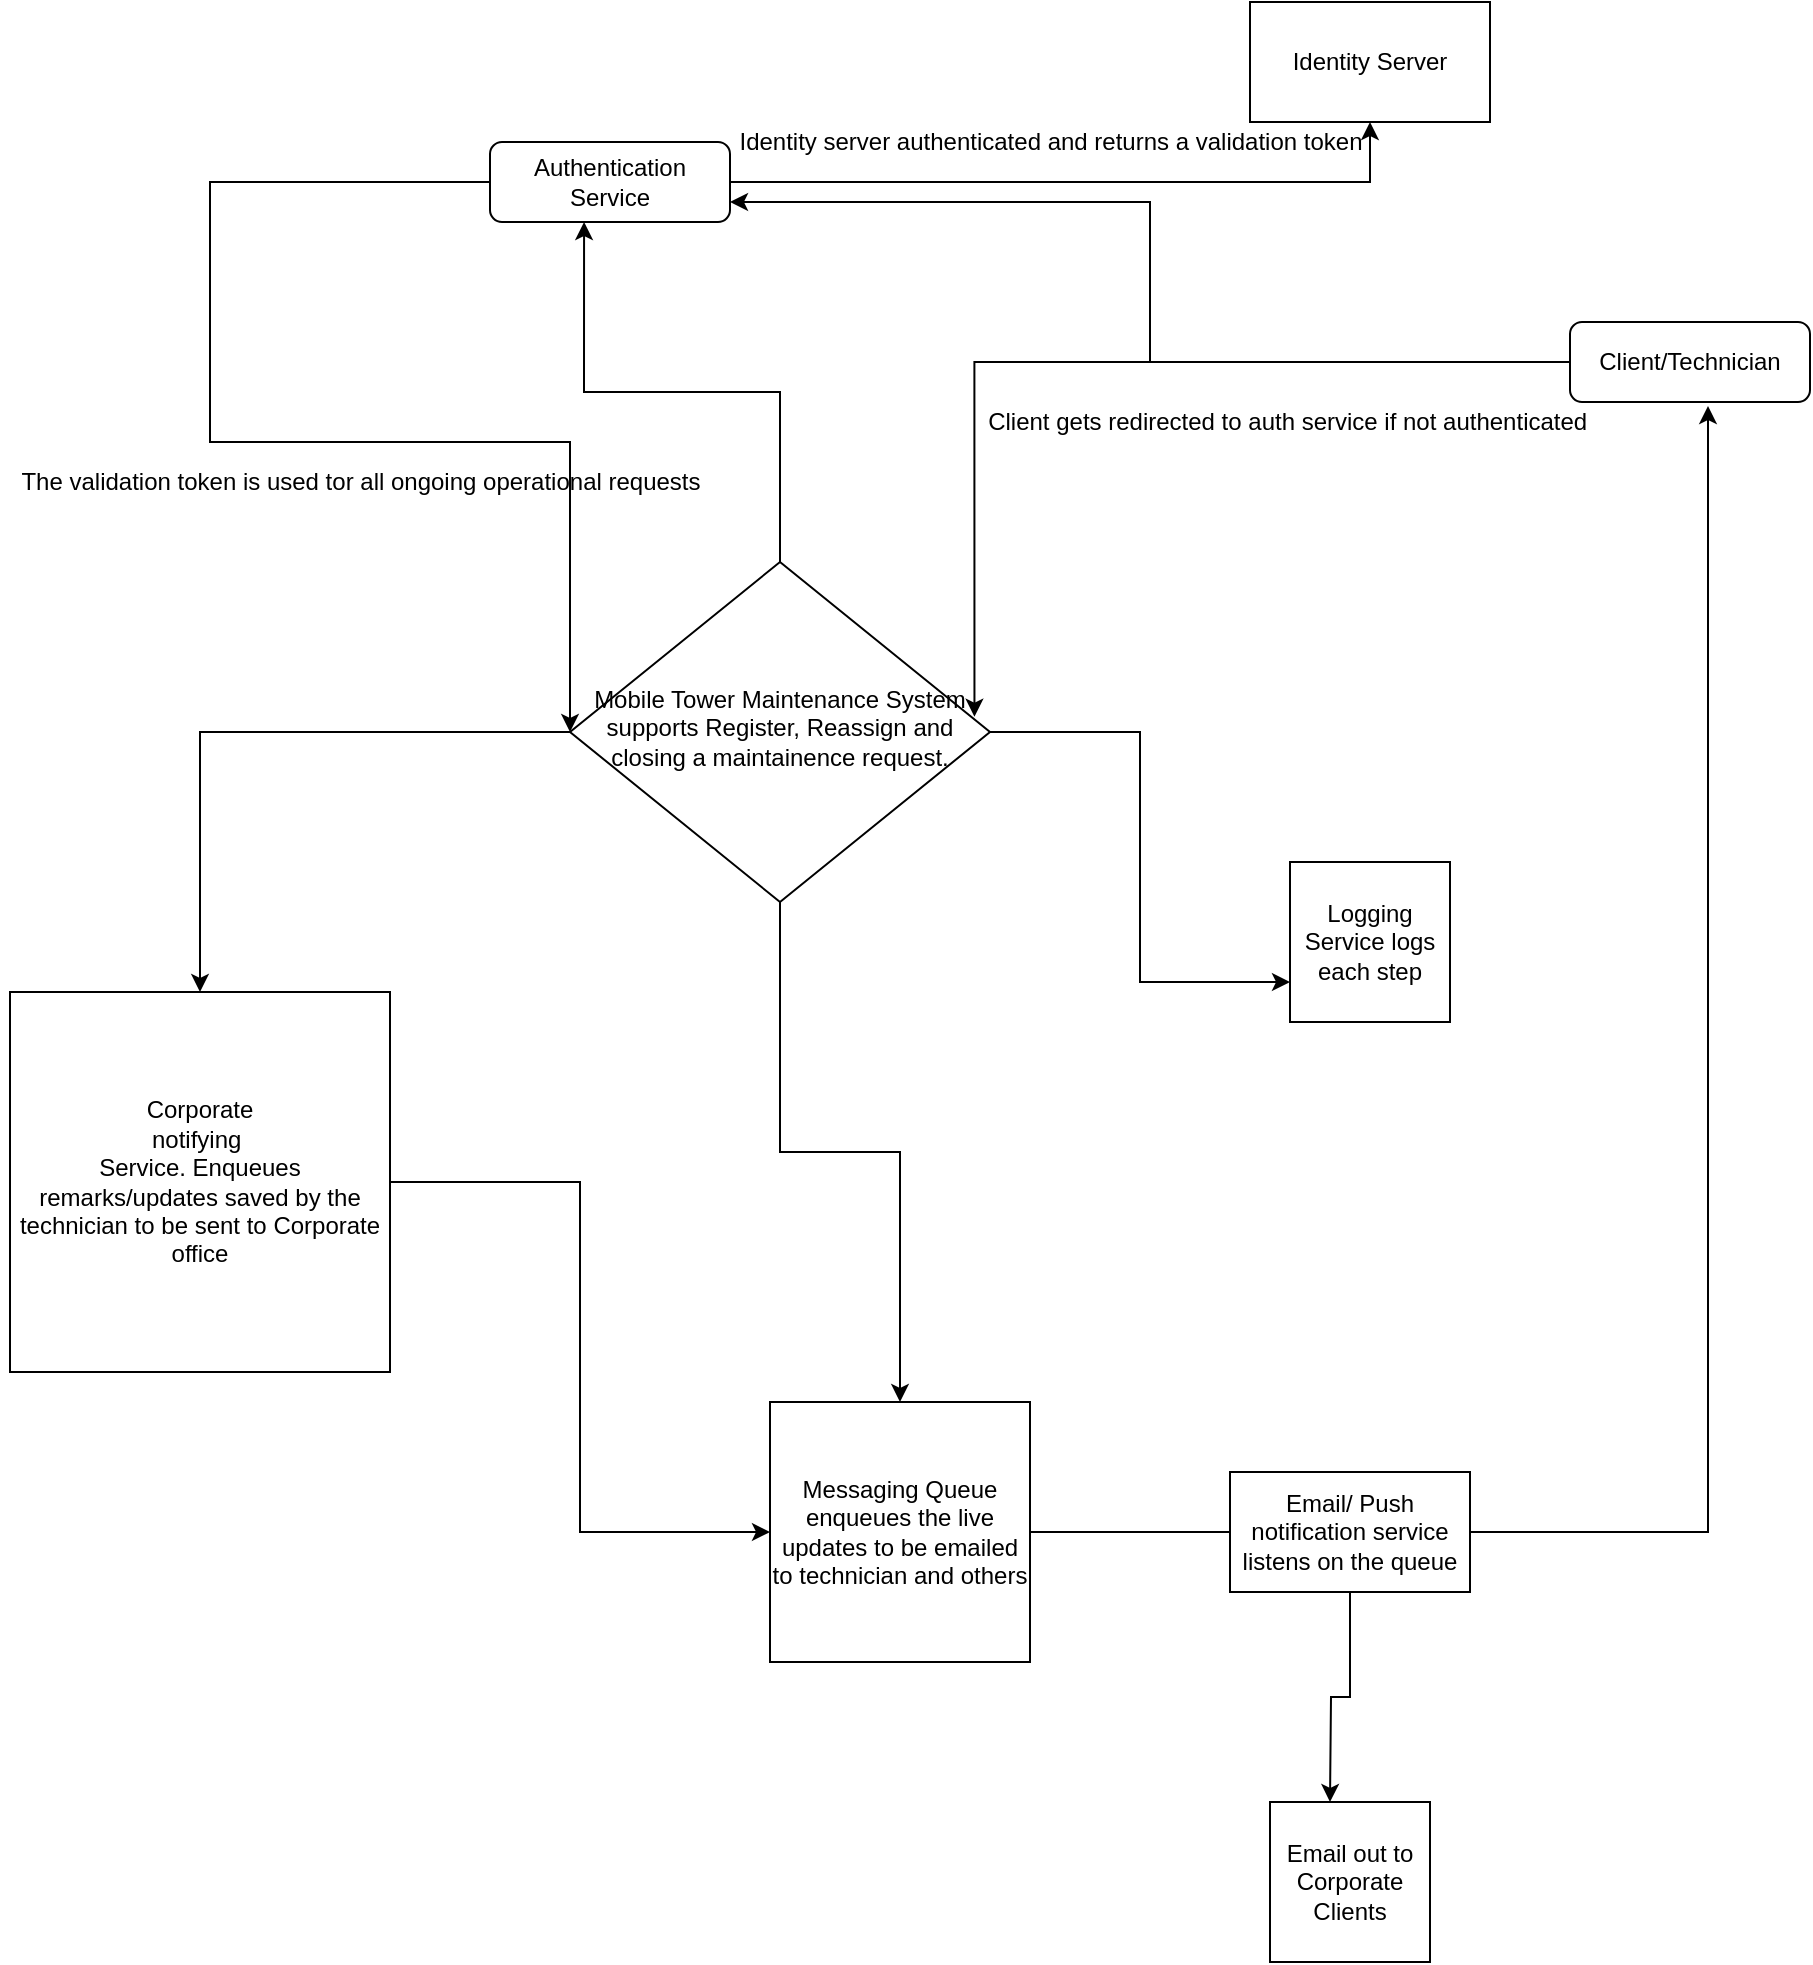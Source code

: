 <mxfile version="14.6.6" type="github"><diagram id="C5RBs43oDa-KdzZeNtuy" name="Page-1"><mxGraphModel dx="1695" dy="520" grid="1" gridSize="10" guides="1" tooltips="1" connect="1" arrows="1" fold="1" page="1" pageScale="1" pageWidth="827" pageHeight="1169" math="0" shadow="0"><root><mxCell id="WIyWlLk6GJQsqaUBKTNV-0"/><mxCell id="WIyWlLk6GJQsqaUBKTNV-1" parent="WIyWlLk6GJQsqaUBKTNV-0"/><mxCell id="AuDrFStmvgJAZGTVy6B0-2" value="" style="edgeStyle=orthogonalEdgeStyle;rounded=0;orthogonalLoop=1;jettySize=auto;html=1;" parent="WIyWlLk6GJQsqaUBKTNV-1" source="WIyWlLk6GJQsqaUBKTNV-3" target="AuDrFStmvgJAZGTVy6B0-0" edge="1"><mxGeometry relative="1" as="geometry"/></mxCell><mxCell id="AuDrFStmvgJAZGTVy6B0-11" style="edgeStyle=orthogonalEdgeStyle;rounded=0;orthogonalLoop=1;jettySize=auto;html=1;entryX=0;entryY=0.5;entryDx=0;entryDy=0;" parent="WIyWlLk6GJQsqaUBKTNV-1" source="WIyWlLk6GJQsqaUBKTNV-3" target="WIyWlLk6GJQsqaUBKTNV-6" edge="1"><mxGeometry relative="1" as="geometry"><Array as="points"><mxPoint x="20" y="100"/><mxPoint x="20" y="230"/><mxPoint x="200" y="230"/></Array></mxGeometry></mxCell><mxCell id="WIyWlLk6GJQsqaUBKTNV-3" value="Authentication Service" style="rounded=1;whiteSpace=wrap;html=1;fontSize=12;glass=0;strokeWidth=1;shadow=0;" parent="WIyWlLk6GJQsqaUBKTNV-1" vertex="1"><mxGeometry x="160" y="80" width="120" height="40" as="geometry"/></mxCell><mxCell id="AuDrFStmvgJAZGTVy6B0-3" style="edgeStyle=orthogonalEdgeStyle;rounded=0;orthogonalLoop=1;jettySize=auto;html=1;entryX=0.392;entryY=1;entryDx=0;entryDy=0;entryPerimeter=0;" parent="WIyWlLk6GJQsqaUBKTNV-1" source="WIyWlLk6GJQsqaUBKTNV-6" target="WIyWlLk6GJQsqaUBKTNV-3" edge="1"><mxGeometry relative="1" as="geometry"/></mxCell><mxCell id="AuDrFStmvgJAZGTVy6B0-19" style="edgeStyle=orthogonalEdgeStyle;rounded=0;orthogonalLoop=1;jettySize=auto;html=1;entryX=0;entryY=0.75;entryDx=0;entryDy=0;" parent="WIyWlLk6GJQsqaUBKTNV-1" source="WIyWlLk6GJQsqaUBKTNV-6" target="AuDrFStmvgJAZGTVy6B0-17" edge="1"><mxGeometry relative="1" as="geometry"/></mxCell><mxCell id="AuDrFStmvgJAZGTVy6B0-20" style="edgeStyle=orthogonalEdgeStyle;rounded=0;orthogonalLoop=1;jettySize=auto;html=1;entryX=0.5;entryY=0;entryDx=0;entryDy=0;" parent="WIyWlLk6GJQsqaUBKTNV-1" source="WIyWlLk6GJQsqaUBKTNV-6" target="AuDrFStmvgJAZGTVy6B0-15" edge="1"><mxGeometry relative="1" as="geometry"/></mxCell><mxCell id="AuDrFStmvgJAZGTVy6B0-23" style="edgeStyle=orthogonalEdgeStyle;rounded=0;orthogonalLoop=1;jettySize=auto;html=1;entryX=0.5;entryY=0;entryDx=0;entryDy=0;" parent="WIyWlLk6GJQsqaUBKTNV-1" source="WIyWlLk6GJQsqaUBKTNV-6" target="AuDrFStmvgJAZGTVy6B0-22" edge="1"><mxGeometry relative="1" as="geometry"><mxPoint x="80" y="480" as="targetPoint"/></mxGeometry></mxCell><mxCell id="WIyWlLk6GJQsqaUBKTNV-6" value="Mobile Tower Maintenance System&lt;br&gt;supports Register, Reassign and closing a maintainence request." style="rhombus;whiteSpace=wrap;html=1;shadow=0;fontFamily=Helvetica;fontSize=12;align=center;strokeWidth=1;spacing=6;spacingTop=-4;" parent="WIyWlLk6GJQsqaUBKTNV-1" vertex="1"><mxGeometry x="200" y="290" width="210" height="170" as="geometry"/></mxCell><mxCell id="AuDrFStmvgJAZGTVy6B0-5" style="edgeStyle=orthogonalEdgeStyle;rounded=0;orthogonalLoop=1;jettySize=auto;html=1;entryX=0.963;entryY=0.455;entryDx=0;entryDy=0;entryPerimeter=0;" parent="WIyWlLk6GJQsqaUBKTNV-1" source="WIyWlLk6GJQsqaUBKTNV-7" target="WIyWlLk6GJQsqaUBKTNV-6" edge="1"><mxGeometry relative="1" as="geometry"/></mxCell><mxCell id="AuDrFStmvgJAZGTVy6B0-6" style="edgeStyle=orthogonalEdgeStyle;rounded=0;orthogonalLoop=1;jettySize=auto;html=1;entryX=1;entryY=0.75;entryDx=0;entryDy=0;" parent="WIyWlLk6GJQsqaUBKTNV-1" source="WIyWlLk6GJQsqaUBKTNV-7" target="WIyWlLk6GJQsqaUBKTNV-3" edge="1"><mxGeometry relative="1" as="geometry"><mxPoint x="330" y="120" as="targetPoint"/></mxGeometry></mxCell><mxCell id="WIyWlLk6GJQsqaUBKTNV-7" value="Client/Technician" style="rounded=1;whiteSpace=wrap;html=1;fontSize=12;glass=0;strokeWidth=1;shadow=0;" parent="WIyWlLk6GJQsqaUBKTNV-1" vertex="1"><mxGeometry x="700" y="170" width="120" height="40" as="geometry"/></mxCell><mxCell id="AuDrFStmvgJAZGTVy6B0-0" value="Identity Server" style="rounded=0;whiteSpace=wrap;html=1;" parent="WIyWlLk6GJQsqaUBKTNV-1" vertex="1"><mxGeometry x="540" y="10" width="120" height="60" as="geometry"/></mxCell><mxCell id="AuDrFStmvgJAZGTVy6B0-7" value="Client gets redirected to auth service if not authenticated&amp;nbsp;" style="text;html=1;align=center;verticalAlign=middle;resizable=0;points=[];autosize=1;strokeColor=none;" parent="WIyWlLk6GJQsqaUBKTNV-1" vertex="1"><mxGeometry x="400" y="210" width="320" height="20" as="geometry"/></mxCell><mxCell id="AuDrFStmvgJAZGTVy6B0-12" value="Identity server authenticated and returns a validation token" style="text;html=1;align=center;verticalAlign=middle;resizable=0;points=[];autosize=1;strokeColor=none;" parent="WIyWlLk6GJQsqaUBKTNV-1" vertex="1"><mxGeometry x="275" y="70" width="330" height="20" as="geometry"/></mxCell><mxCell id="AuDrFStmvgJAZGTVy6B0-13" value="The validation token is used tor all ongoing operational requests" style="text;html=1;align=center;verticalAlign=middle;resizable=0;points=[];autosize=1;strokeColor=none;" parent="WIyWlLk6GJQsqaUBKTNV-1" vertex="1"><mxGeometry x="-85" y="240" width="360" height="20" as="geometry"/></mxCell><mxCell id="AuDrFStmvgJAZGTVy6B0-21" style="edgeStyle=orthogonalEdgeStyle;rounded=0;orthogonalLoop=1;jettySize=auto;html=1;entryX=0.575;entryY=1.05;entryDx=0;entryDy=0;entryPerimeter=0;" parent="WIyWlLk6GJQsqaUBKTNV-1" source="AuDrFStmvgJAZGTVy6B0-15" target="WIyWlLk6GJQsqaUBKTNV-7" edge="1"><mxGeometry relative="1" as="geometry"><mxPoint x="770" y="410" as="targetPoint"/></mxGeometry></mxCell><mxCell id="AuDrFStmvgJAZGTVy6B0-15" value="Messaging Queue&lt;br&gt;enqueues the live updates to be emailed to technician and others" style="whiteSpace=wrap;html=1;aspect=fixed;" parent="WIyWlLk6GJQsqaUBKTNV-1" vertex="1"><mxGeometry x="300" y="710" width="130" height="130" as="geometry"/></mxCell><mxCell id="AuDrFStmvgJAZGTVy6B0-17" value="Logging Service logs each step" style="whiteSpace=wrap;html=1;aspect=fixed;" parent="WIyWlLk6GJQsqaUBKTNV-1" vertex="1"><mxGeometry x="560" y="440" width="80" height="80" as="geometry"/></mxCell><mxCell id="AuDrFStmvgJAZGTVy6B0-26" style="edgeStyle=orthogonalEdgeStyle;rounded=0;orthogonalLoop=1;jettySize=auto;html=1;entryX=0;entryY=0.5;entryDx=0;entryDy=0;" parent="WIyWlLk6GJQsqaUBKTNV-1" source="AuDrFStmvgJAZGTVy6B0-22" target="AuDrFStmvgJAZGTVy6B0-15" edge="1"><mxGeometry relative="1" as="geometry"><mxPoint x="200" y="630" as="targetPoint"/></mxGeometry></mxCell><mxCell id="AuDrFStmvgJAZGTVy6B0-22" value="Corporate&lt;br&gt;notifying&amp;nbsp;&lt;br&gt;Service. Enqueues remarks/updates saved by the technician to be sent to Corporate office" style="whiteSpace=wrap;html=1;aspect=fixed;" parent="WIyWlLk6GJQsqaUBKTNV-1" vertex="1"><mxGeometry x="-80" y="505" width="190" height="190" as="geometry"/></mxCell><mxCell id="AuDrFStmvgJAZGTVy6B0-29" style="edgeStyle=orthogonalEdgeStyle;rounded=0;orthogonalLoop=1;jettySize=auto;html=1;" parent="WIyWlLk6GJQsqaUBKTNV-1" source="AuDrFStmvgJAZGTVy6B0-28" edge="1"><mxGeometry relative="1" as="geometry"><mxPoint x="580" y="910" as="targetPoint"/></mxGeometry></mxCell><mxCell id="AuDrFStmvgJAZGTVy6B0-28" value="Email/ Push notification service listens on the queue" style="rounded=0;whiteSpace=wrap;html=1;" parent="WIyWlLk6GJQsqaUBKTNV-1" vertex="1"><mxGeometry x="530" y="745" width="120" height="60" as="geometry"/></mxCell><mxCell id="AuDrFStmvgJAZGTVy6B0-30" value="Email out to Corporate Clients" style="whiteSpace=wrap;html=1;aspect=fixed;" parent="WIyWlLk6GJQsqaUBKTNV-1" vertex="1"><mxGeometry x="550" y="910" width="80" height="80" as="geometry"/></mxCell></root></mxGraphModel></diagram></mxfile>